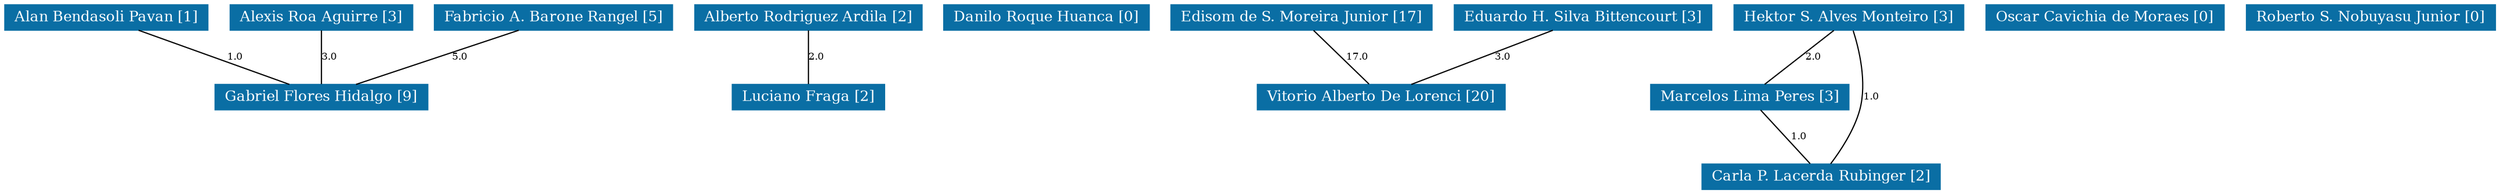 strict graph grafo2 {
	graph [bb="0,0,1709,153",
		id=grafo2,
		overlap=False
	];
	node [fontsize=12,
		label="\N",
		shape=rectangle,
		style=filled
	];
	0	 [URL="membro-8154959660506192.html",
		color="#0A6EA4",
		fontcolor="#FFFFFF",
		height=0.29167,
		label="Alan Bendasoli Pavan [1]",
		pos="69.5,142.5",
		width=1.9306];
	7	 [URL="membro-9233143651147638.html",
		color="#0A6EA4",
		fontcolor="#FFFFFF",
		height=0.29167,
		label="Gabriel Flores Hidalgo [9]",
		pos="219.5,76.5",
		width=1.9861];
	0 -- 7	 [fontsize=8,
		label=1.0,
		lp="158.5,109.5",
		pos="93.6,131.9 121.59,119.58 167.49,99.383 195.46,87.078"];
	1	 [URL="membro-7982796939759440.html",
		color="#0A6EA4",
		fontcolor="#FFFFFF",
		height=0.29167,
		label="Alberto Rodriguez Ardila [2]",
		pos="556.5,142.5",
		width=2.1528];
	9	 [URL="membro-6549869827105994.html",
		color="#0A6EA4",
		fontcolor="#FFFFFF",
		height=0.29167,
		label="Luciano Fraga [2]",
		pos="556.5,76.5",
		width=1.4167];
	1 -- 9	 [fontsize=8,
		label=2.0,
		lp="561.5,109.5",
		pos="556.5,131.9 556.5,119.65 556.5,99.622 556.5,87.297"];
	2	 [URL="membro-3842382209626823.html",
		color="#0A6EA4",
		fontcolor="#FFFFFF",
		height=0.29167,
		label="Alexis Roa Aguirre [3]",
		pos="219.5,142.5",
		width=1.7361];
	2 -- 7	 [fontsize=8,
		label=3.0,
		lp="224.5,109.5",
		pos="219.5,131.9 219.5,119.65 219.5,99.622 219.5,87.297"];
	3	 [URL="membro-8697679642900908.html",
		color="#0A6EA4",
		fontcolor="#FFFFFF",
		height=0.29167,
		label="Danilo Roque Huanca [0]",
		pos="721.5,142.5",
		width=1.9306];
	4	 [URL="membro-7966592529955054.html",
		color="#0A6EA4",
		fontcolor="#FFFFFF",
		height=0.29167,
		label="Edisom de S. Moreira Junior [17]",
		pos="896.5,142.5",
		width=2.4306];
	12	 [URL="membro-1361400129993392.html",
		color="#0A6EA4",
		fontcolor="#FFFFFF",
		height=0.29167,
		label="Vitorio Alberto De Lorenci [20]",
		pos="946.5,76.5",
		width=2.3611];
	4 -- 12	 [fontsize=8,
		label=17.0,
		lp="931,109.5",
		pos="904.53,131.9 913.81,119.65 928.98,99.622 938.32,87.297"];
	5	 [URL="membro-9213789315416977.html",
		color="#0A6EA4",
		fontcolor="#FFFFFF",
		height=0.29167,
		label="Eduardo H. Silva Bittencourt [3]",
		pos="1088.5,142.5",
		width=2.3889];
	5 -- 12	 [fontsize=8,
		label=3.0,
		lp="1031.5,109.5",
		pos="1065.7,131.9 1039.2,119.58 995.73,99.383 969.26,87.078"];
	6	 [URL="membro-2436691587435689.html",
		color="#0A6EA4",
		fontcolor="#FFFFFF",
		height=0.29167,
		label="Fabricio A. Barone Rangel [5]",
		pos="380.5,142.5",
		width=2.2361];
	6 -- 7	 [fontsize=8,
		label=5.0,
		lp="315.5,109.5",
		pos="354.63,131.9 324.59,119.58 275.32,99.383 245.3,87.078"];
	8	 [URL="membro-2145668168587564.html",
		color="#0A6EA4",
		fontcolor="#FFFFFF",
		height=0.29167,
		label="Hektor S. Alves Monteiro [3]",
		pos="1270.5,142.5",
		width=2.1528];
	10	 [URL="membro-0335350966509134.html",
		color="#0A6EA4",
		fontcolor="#FFFFFF",
		height=0.29167,
		label="Marcelos Lima Peres [3]",
		pos="1199.5,76.5",
		width=1.8472];
	8 -- 10	 [fontsize=8,
		label=2.0,
		lp="1244.5,109.5",
		pos="1259.1,131.9 1245.9,119.65 1224.4,99.622 1211.1,87.297"];
	13	 [URL="membro-5158730912554506.html",
		color="#0A6EA4",
		fontcolor="#FFFFFF",
		height=0.29167,
		label="Carla P. Lacerda Rubinger [2]",
		pos="1250.5,10.5",
		width=2.1944];
	8 -- 13	 [fontsize=8,
		label=1.0,
		lp="1282.5,76.5",
		pos="1272.7,131.98 1275.5,117.11 1279.3,89.182 1274.5,66 1271.1,49.552 1262.6,31.984 1256.7,21.122"];
	10 -- 13	 [fontsize=8,
		label=1.0,
		lp="1233.5,43.5",
		pos="1207.7,65.896 1217.2,53.653 1232.6,33.622 1242.2,21.297"];
	11	 [URL="membro-0422047938601624.html",
		color="#0A6EA4",
		fontcolor="#FFFFFF",
		height=0.29167,
		label="Oscar Cavichia de Moraes [0]",
		pos="1445.5,142.5",
		width=2.1944];
	14	 [URL="membro-6458988217441388.html",
		color="#0A6EA4",
		fontcolor="#FFFFFF",
		height=0.29167,
		label="Roberto S. Nobuyasu Junior [0]",
		pos="1625.5,142.5",
		width=2.3194];
}
